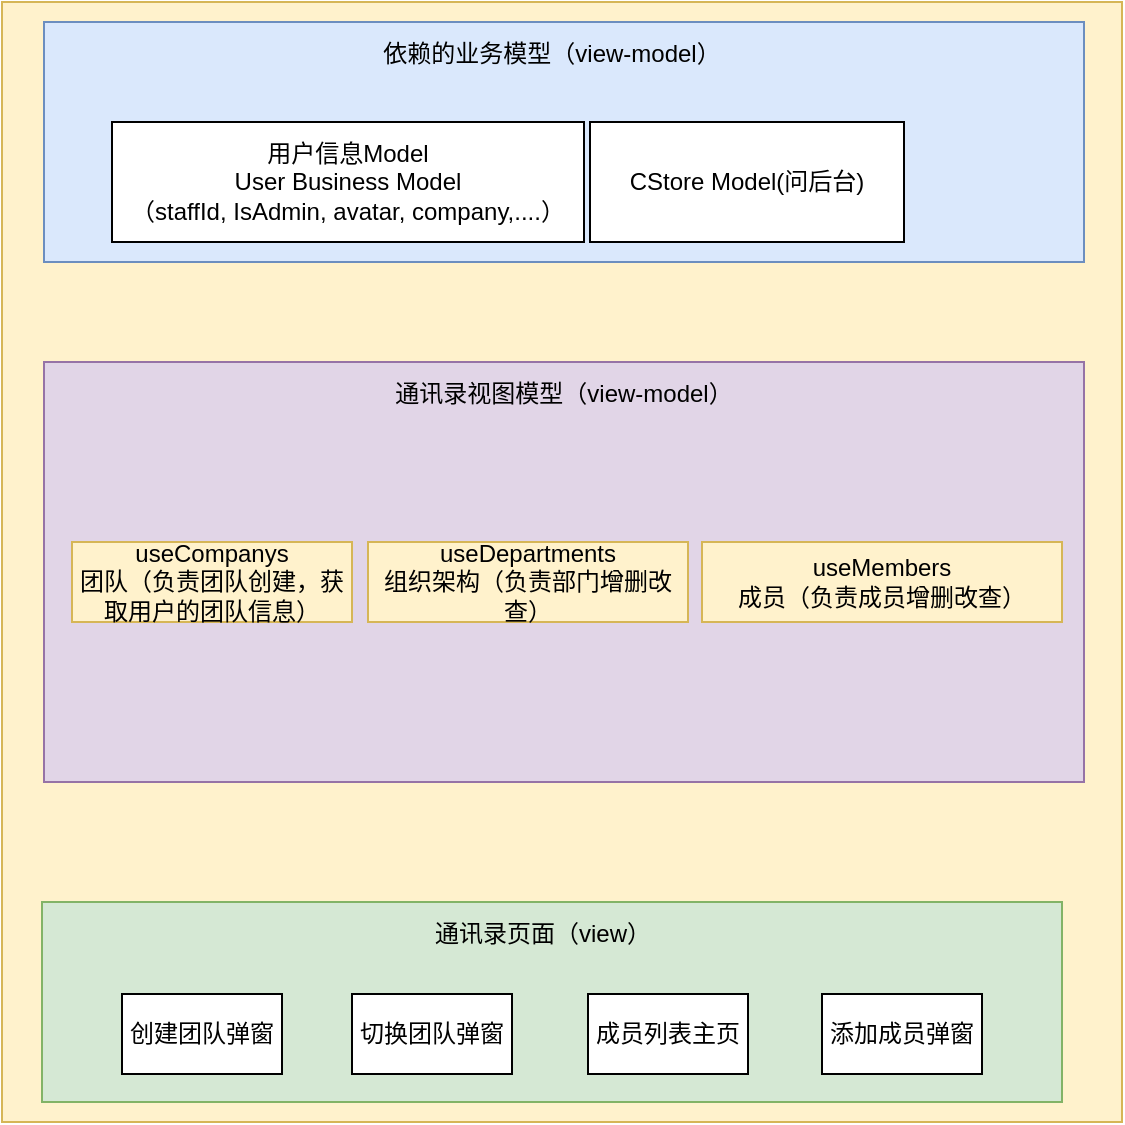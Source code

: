 <mxfile version="15.5.4" type="github">
  <diagram id="L6dBYHcYU_VC9Gajqwvw" name="Page-1">
    <mxGraphModel dx="2253" dy="794" grid="1" gridSize="10" guides="1" tooltips="1" connect="1" arrows="1" fold="1" page="1" pageScale="1" pageWidth="827" pageHeight="1169" math="0" shadow="0">
      <root>
        <mxCell id="0" />
        <mxCell id="1" parent="0" />
        <mxCell id="KWrhz2tWuLN0KLXmRrRC-21" value="" style="rounded=0;whiteSpace=wrap;html=1;fillColor=#fff2cc;strokeColor=#d6b656;" vertex="1" parent="1">
          <mxGeometry x="-400" y="160" width="560" height="560" as="geometry" />
        </mxCell>
        <mxCell id="KWrhz2tWuLN0KLXmRrRC-3" value="" style="rounded=0;whiteSpace=wrap;html=1;fillColor=#d5e8d4;strokeColor=#82b366;" vertex="1" parent="1">
          <mxGeometry x="-380" y="610" width="510" height="100" as="geometry" />
        </mxCell>
        <mxCell id="KWrhz2tWuLN0KLXmRrRC-4" value="创建团队弹窗" style="rounded=0;whiteSpace=wrap;html=1;" vertex="1" parent="1">
          <mxGeometry x="-340" y="656" width="80" height="40" as="geometry" />
        </mxCell>
        <mxCell id="KWrhz2tWuLN0KLXmRrRC-6" value="切换团队弹窗" style="rounded=0;whiteSpace=wrap;html=1;" vertex="1" parent="1">
          <mxGeometry x="-225" y="656" width="80" height="40" as="geometry" />
        </mxCell>
        <mxCell id="KWrhz2tWuLN0KLXmRrRC-7" value="成员列表主页" style="rounded=0;whiteSpace=wrap;html=1;" vertex="1" parent="1">
          <mxGeometry x="-107" y="656" width="80" height="40" as="geometry" />
        </mxCell>
        <mxCell id="KWrhz2tWuLN0KLXmRrRC-8" value="添加成员弹窗" style="rounded=0;whiteSpace=wrap;html=1;" vertex="1" parent="1">
          <mxGeometry x="10" y="656" width="80" height="40" as="geometry" />
        </mxCell>
        <mxCell id="KWrhz2tWuLN0KLXmRrRC-9" value="通讯录页面（view）" style="rounded=0;whiteSpace=wrap;html=1;strokeColor=none;fillColor=#d5e8d4;" vertex="1" parent="1">
          <mxGeometry x="-189" y="611" width="119" height="30" as="geometry" />
        </mxCell>
        <mxCell id="KWrhz2tWuLN0KLXmRrRC-10" value="" style="rounded=0;whiteSpace=wrap;html=1;fillColor=#e1d5e7;strokeColor=#9673a6;" vertex="1" parent="1">
          <mxGeometry x="-379" y="340" width="520" height="210" as="geometry" />
        </mxCell>
        <mxCell id="KWrhz2tWuLN0KLXmRrRC-12" value="useCompanys&lt;br&gt;团队（负责团队创建，获取用户的团队信息）" style="rounded=0;whiteSpace=wrap;html=1;fillColor=#fff2cc;strokeColor=#d6b656;" vertex="1" parent="1">
          <mxGeometry x="-365" y="430" width="140" height="40" as="geometry" />
        </mxCell>
        <mxCell id="KWrhz2tWuLN0KLXmRrRC-13" value="" style="rounded=0;whiteSpace=wrap;html=1;fillColor=#dae8fc;strokeColor=#6c8ebf;" vertex="1" parent="1">
          <mxGeometry x="-379" y="170" width="520" height="120" as="geometry" />
        </mxCell>
        <mxCell id="KWrhz2tWuLN0KLXmRrRC-14" value="用户信息Model&lt;br&gt;User Business Model&lt;br&gt;（staffId, IsAdmin, avatar, company,....）" style="rounded=0;whiteSpace=wrap;html=1;" vertex="1" parent="1">
          <mxGeometry x="-345" y="220" width="236" height="60" as="geometry" />
        </mxCell>
        <mxCell id="KWrhz2tWuLN0KLXmRrRC-16" value="CStore Model(问后台)" style="rounded=0;whiteSpace=wrap;html=1;" vertex="1" parent="1">
          <mxGeometry x="-106" y="220" width="157" height="60" as="geometry" />
        </mxCell>
        <mxCell id="KWrhz2tWuLN0KLXmRrRC-18" value="useDepartments&lt;br&gt;组织架构（负责部门增删改查）" style="rounded=0;whiteSpace=wrap;html=1;fillColor=#fff2cc;strokeColor=#d6b656;" vertex="1" parent="1">
          <mxGeometry x="-217" y="430" width="160" height="40" as="geometry" />
        </mxCell>
        <mxCell id="KWrhz2tWuLN0KLXmRrRC-19" value="useMembers&lt;br&gt;成员（负责成员增删改查）" style="rounded=0;whiteSpace=wrap;html=1;fillColor=#fff2cc;strokeColor=#d6b656;" vertex="1" parent="1">
          <mxGeometry x="-50" y="430" width="180" height="40" as="geometry" />
        </mxCell>
        <mxCell id="KWrhz2tWuLN0KLXmRrRC-20" value="通讯录视图模型（view-model）" style="rounded=0;whiteSpace=wrap;html=1;strokeColor=none;fillColor=#e1d5e7;" vertex="1" parent="1">
          <mxGeometry x="-214" y="341" width="190" height="30" as="geometry" />
        </mxCell>
        <mxCell id="KWrhz2tWuLN0KLXmRrRC-22" value="依赖的业务模型（view-model）" style="rounded=0;whiteSpace=wrap;html=1;strokeColor=none;fillColor=#dae8fc;" vertex="1" parent="1">
          <mxGeometry x="-220" y="171" width="190" height="30" as="geometry" />
        </mxCell>
      </root>
    </mxGraphModel>
  </diagram>
</mxfile>
